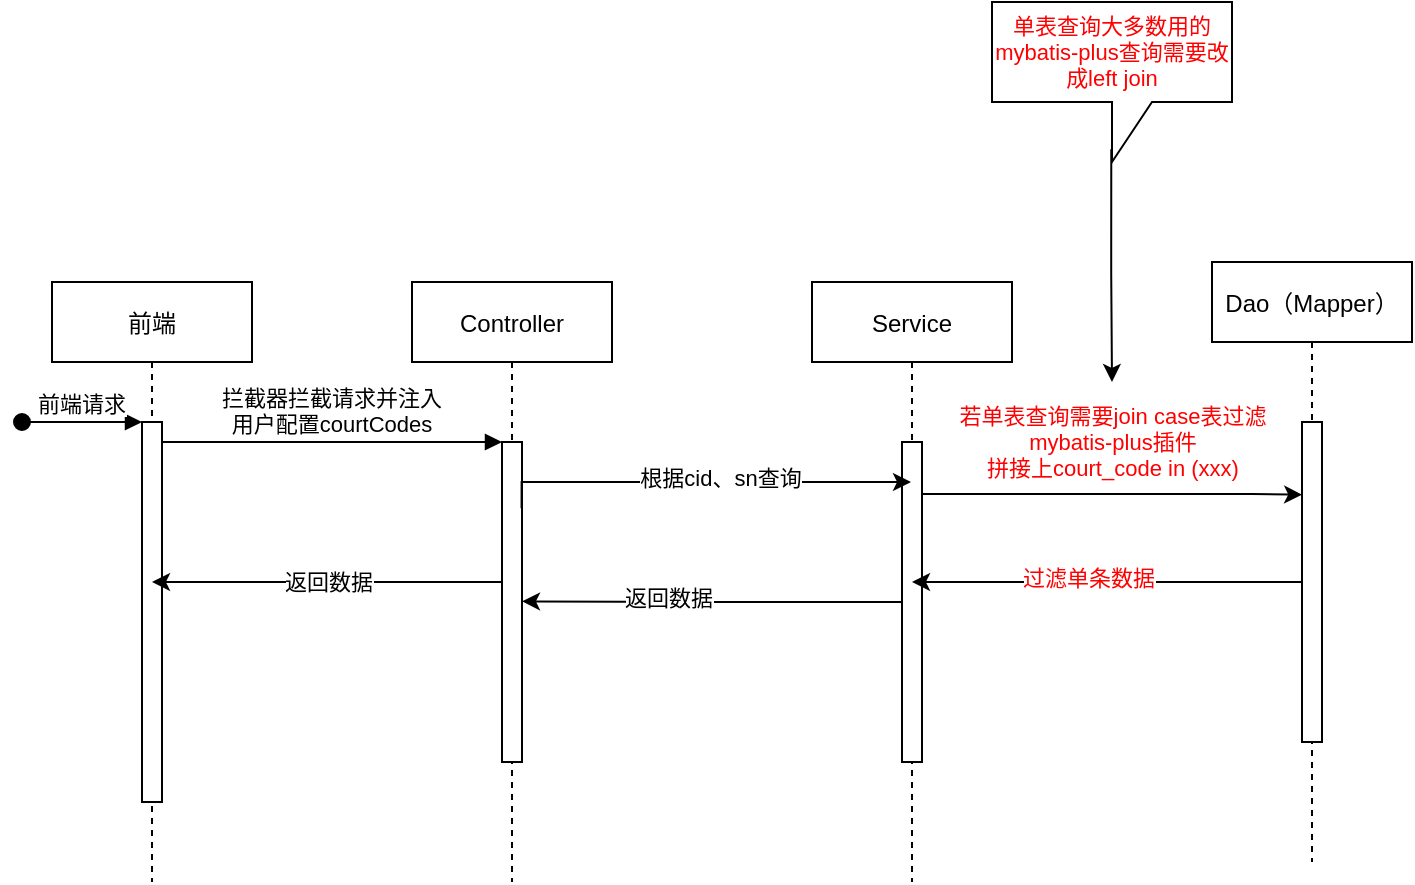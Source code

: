 <mxfile version="20.0.1" type="github" pages="3">
  <diagram id="kgpKYQtTHZ0yAKxKKP6v" name="单条记录">
    <mxGraphModel dx="951" dy="1555" grid="1" gridSize="10" guides="1" tooltips="1" connect="1" arrows="1" fold="1" page="1" pageScale="1" pageWidth="850" pageHeight="1100" math="0" shadow="0">
      <root>
        <mxCell id="0" />
        <mxCell id="1" parent="0" />
        <mxCell id="3nuBFxr9cyL0pnOWT2aG-1" value="前端" style="shape=umlLifeline;perimeter=lifelinePerimeter;container=1;collapsible=0;recursiveResize=0;rounded=0;shadow=0;strokeWidth=1;" parent="1" vertex="1">
          <mxGeometry x="120" y="80" width="100" height="300" as="geometry" />
        </mxCell>
        <mxCell id="3nuBFxr9cyL0pnOWT2aG-2" value="" style="points=[];perimeter=orthogonalPerimeter;rounded=0;shadow=0;strokeWidth=1;" parent="3nuBFxr9cyL0pnOWT2aG-1" vertex="1">
          <mxGeometry x="45" y="70" width="10" height="190" as="geometry" />
        </mxCell>
        <mxCell id="3nuBFxr9cyL0pnOWT2aG-3" value="前端请求" style="verticalAlign=bottom;startArrow=oval;endArrow=block;startSize=8;shadow=0;strokeWidth=1;" parent="3nuBFxr9cyL0pnOWT2aG-1" target="3nuBFxr9cyL0pnOWT2aG-2" edge="1">
          <mxGeometry relative="1" as="geometry">
            <mxPoint x="-15" y="70" as="sourcePoint" />
          </mxGeometry>
        </mxCell>
        <mxCell id="3nuBFxr9cyL0pnOWT2aG-5" value="Controller" style="shape=umlLifeline;perimeter=lifelinePerimeter;container=1;collapsible=0;recursiveResize=0;rounded=0;shadow=0;strokeWidth=1;" parent="1" vertex="1">
          <mxGeometry x="300" y="80" width="100" height="300" as="geometry" />
        </mxCell>
        <mxCell id="3nuBFxr9cyL0pnOWT2aG-6" value="" style="points=[];perimeter=orthogonalPerimeter;rounded=0;shadow=0;strokeWidth=1;" parent="3nuBFxr9cyL0pnOWT2aG-5" vertex="1">
          <mxGeometry x="45" y="80" width="10" height="160" as="geometry" />
        </mxCell>
        <mxCell id="3nuBFxr9cyL0pnOWT2aG-8" value="拦截器拦截请求并注入&#xa;用户配置courtCodes" style="verticalAlign=bottom;endArrow=block;entryX=0;entryY=0;shadow=0;strokeWidth=1;fontSize=11;" parent="1" source="3nuBFxr9cyL0pnOWT2aG-2" target="3nuBFxr9cyL0pnOWT2aG-6" edge="1">
          <mxGeometry relative="1" as="geometry">
            <mxPoint x="275" y="160" as="sourcePoint" />
          </mxGeometry>
        </mxCell>
        <mxCell id="SE7JAbUPpJ-5eUO7LKqL-11" value="Service" style="shape=umlLifeline;perimeter=lifelinePerimeter;container=1;collapsible=0;recursiveResize=0;rounded=0;shadow=0;strokeWidth=1;" parent="1" vertex="1">
          <mxGeometry x="500" y="80" width="100" height="300" as="geometry" />
        </mxCell>
        <mxCell id="SE7JAbUPpJ-5eUO7LKqL-12" value="" style="points=[];perimeter=orthogonalPerimeter;rounded=0;shadow=0;strokeWidth=1;" parent="SE7JAbUPpJ-5eUO7LKqL-11" vertex="1">
          <mxGeometry x="45" y="80" width="10" height="160" as="geometry" />
        </mxCell>
        <mxCell id="SE7JAbUPpJ-5eUO7LKqL-13" value="Dao（Mapper）" style="shape=umlLifeline;perimeter=lifelinePerimeter;container=1;collapsible=0;recursiveResize=0;rounded=0;shadow=0;strokeWidth=1;" parent="1" vertex="1">
          <mxGeometry x="700" y="70" width="100" height="300" as="geometry" />
        </mxCell>
        <mxCell id="SE7JAbUPpJ-5eUO7LKqL-14" value="" style="points=[];perimeter=orthogonalPerimeter;rounded=0;shadow=0;strokeWidth=1;" parent="SE7JAbUPpJ-5eUO7LKqL-13" vertex="1">
          <mxGeometry x="45" y="80" width="10" height="160" as="geometry" />
        </mxCell>
        <mxCell id="SE7JAbUPpJ-5eUO7LKqL-18" style="edgeStyle=orthogonalEdgeStyle;rounded=0;orthogonalLoop=1;jettySize=auto;html=1;fontSize=11;exitX=0.978;exitY=0.207;exitDx=0;exitDy=0;exitPerimeter=0;" parent="1" source="3nuBFxr9cyL0pnOWT2aG-6" target="SE7JAbUPpJ-5eUO7LKqL-11" edge="1">
          <mxGeometry relative="1" as="geometry">
            <mxPoint x="430" y="240" as="targetPoint" />
            <Array as="points">
              <mxPoint x="355" y="180" />
            </Array>
          </mxGeometry>
        </mxCell>
        <mxCell id="8l81Vc26us2J2Qerfzua-2" value="根据cid、sn查询" style="edgeLabel;html=1;align=center;verticalAlign=middle;resizable=0;points=[];fontSize=11;" vertex="1" connectable="0" parent="SE7JAbUPpJ-5eUO7LKqL-18">
          <mxGeometry x="0.083" y="2" relative="1" as="geometry">
            <mxPoint as="offset" />
          </mxGeometry>
        </mxCell>
        <mxCell id="8l81Vc26us2J2Qerfzua-1" style="edgeStyle=orthogonalEdgeStyle;rounded=0;orthogonalLoop=1;jettySize=auto;html=1;entryX=0.009;entryY=0.227;entryDx=0;entryDy=0;entryPerimeter=0;fontSize=11;" edge="1" parent="1" source="SE7JAbUPpJ-5eUO7LKqL-12" target="SE7JAbUPpJ-5eUO7LKqL-14">
          <mxGeometry relative="1" as="geometry">
            <Array as="points">
              <mxPoint x="720" y="186" />
              <mxPoint x="720" y="186" />
            </Array>
          </mxGeometry>
        </mxCell>
        <mxCell id="8l81Vc26us2J2Qerfzua-6" value="&lt;font color=&quot;#ff0000&quot;&gt;若单表查询需要join case表过滤&lt;br&gt;mybatis-plus插件&lt;br&gt;拼接上court_code in (xxx)&lt;br&gt;&lt;/font&gt;" style="edgeLabel;html=1;align=center;verticalAlign=middle;resizable=0;points=[];fontSize=11;" vertex="1" connectable="0" parent="8l81Vc26us2J2Qerfzua-1">
          <mxGeometry x="-0.348" y="-2" relative="1" as="geometry">
            <mxPoint x="33" y="-28" as="offset" />
          </mxGeometry>
        </mxCell>
        <mxCell id="8l81Vc26us2J2Qerfzua-8" style="edgeStyle=orthogonalEdgeStyle;rounded=0;orthogonalLoop=1;jettySize=auto;html=1;fontSize=11;fontColor=#FF0000;exitX=0.497;exitY=0.921;exitDx=0;exitDy=0;exitPerimeter=0;" edge="1" parent="1" source="8l81Vc26us2J2Qerfzua-9">
          <mxGeometry relative="1" as="geometry">
            <mxPoint x="650" y="130" as="targetPoint" />
            <mxPoint x="650" y="20" as="sourcePoint" />
          </mxGeometry>
        </mxCell>
        <mxCell id="8l81Vc26us2J2Qerfzua-9" value="单表查询大多数用的mybatis-plus查询需要改成left join" style="shape=callout;whiteSpace=wrap;html=1;perimeter=calloutPerimeter;fontSize=11;fontColor=#FF0000;" vertex="1" parent="1">
          <mxGeometry x="590" y="-60" width="120" height="80" as="geometry" />
        </mxCell>
        <mxCell id="8l81Vc26us2J2Qerfzua-10" style="edgeStyle=orthogonalEdgeStyle;rounded=0;orthogonalLoop=1;jettySize=auto;html=1;fontSize=11;fontColor=#FF0000;" edge="1" parent="1" source="SE7JAbUPpJ-5eUO7LKqL-14" target="SE7JAbUPpJ-5eUO7LKqL-11">
          <mxGeometry relative="1" as="geometry" />
        </mxCell>
        <mxCell id="8l81Vc26us2J2Qerfzua-12" value="过滤单条数据" style="edgeLabel;html=1;align=center;verticalAlign=middle;resizable=0;points=[];fontSize=11;fontColor=#FF0000;" vertex="1" connectable="0" parent="8l81Vc26us2J2Qerfzua-10">
          <mxGeometry x="0.1" y="-2" relative="1" as="geometry">
            <mxPoint as="offset" />
          </mxGeometry>
        </mxCell>
        <mxCell id="8l81Vc26us2J2Qerfzua-15" style="edgeStyle=orthogonalEdgeStyle;rounded=0;orthogonalLoop=1;jettySize=auto;html=1;entryX=1;entryY=0.498;entryDx=0;entryDy=0;entryPerimeter=0;fontSize=11;fontColor=#FF0000;" edge="1" parent="1" source="SE7JAbUPpJ-5eUO7LKqL-12" target="3nuBFxr9cyL0pnOWT2aG-6">
          <mxGeometry relative="1" as="geometry" />
        </mxCell>
        <mxCell id="8l81Vc26us2J2Qerfzua-18" value="返回数据" style="edgeLabel;html=1;align=center;verticalAlign=middle;resizable=0;points=[];fontSize=11;fontColor=#000000;" vertex="1" connectable="0" parent="8l81Vc26us2J2Qerfzua-15">
          <mxGeometry x="0.236" y="-2" relative="1" as="geometry">
            <mxPoint as="offset" />
          </mxGeometry>
        </mxCell>
        <mxCell id="8l81Vc26us2J2Qerfzua-16" value="&lt;font color=&quot;#000000&quot;&gt;返回数据&lt;/font&gt;" style="edgeStyle=orthogonalEdgeStyle;rounded=0;orthogonalLoop=1;jettySize=auto;html=1;fontSize=11;fontColor=#FF0000;" edge="1" parent="1" source="3nuBFxr9cyL0pnOWT2aG-6" target="3nuBFxr9cyL0pnOWT2aG-1">
          <mxGeometry relative="1" as="geometry">
            <Array as="points">
              <mxPoint x="300" y="230" />
              <mxPoint x="300" y="230" />
            </Array>
          </mxGeometry>
        </mxCell>
      </root>
    </mxGraphModel>
  </diagram>
  <diagram id="lqFhKrCSAi3UoFyXcT7N" name="列表查询">
    <mxGraphModel dx="1426" dy="1851" grid="1" gridSize="10" guides="1" tooltips="1" connect="1" arrows="1" fold="1" page="1" pageScale="1" pageWidth="827" pageHeight="1169" math="0" shadow="0">
      <root>
        <mxCell id="0" />
        <mxCell id="1" parent="0" />
        <mxCell id="pGW9Ufu_6rYB34V19ef3-1" value="前端" style="shape=umlLifeline;perimeter=lifelinePerimeter;container=1;collapsible=0;recursiveResize=0;rounded=0;shadow=0;strokeWidth=1;" vertex="1" parent="1">
          <mxGeometry x="120" y="80" width="100" height="300" as="geometry" />
        </mxCell>
        <mxCell id="pGW9Ufu_6rYB34V19ef3-2" value="" style="points=[];perimeter=orthogonalPerimeter;rounded=0;shadow=0;strokeWidth=1;" vertex="1" parent="pGW9Ufu_6rYB34V19ef3-1">
          <mxGeometry x="45" y="70" width="10" height="190" as="geometry" />
        </mxCell>
        <mxCell id="pGW9Ufu_6rYB34V19ef3-3" value="前端请求" style="verticalAlign=bottom;startArrow=oval;endArrow=block;startSize=8;shadow=0;strokeWidth=1;" edge="1" parent="pGW9Ufu_6rYB34V19ef3-1" target="pGW9Ufu_6rYB34V19ef3-2">
          <mxGeometry relative="1" as="geometry">
            <mxPoint x="-15" y="70" as="sourcePoint" />
          </mxGeometry>
        </mxCell>
        <mxCell id="pGW9Ufu_6rYB34V19ef3-4" value="Controller" style="shape=umlLifeline;perimeter=lifelinePerimeter;container=1;collapsible=0;recursiveResize=0;rounded=0;shadow=0;strokeWidth=1;" vertex="1" parent="1">
          <mxGeometry x="300" y="80" width="100" height="300" as="geometry" />
        </mxCell>
        <mxCell id="pGW9Ufu_6rYB34V19ef3-5" value="" style="points=[];perimeter=orthogonalPerimeter;rounded=0;shadow=0;strokeWidth=1;" vertex="1" parent="pGW9Ufu_6rYB34V19ef3-4">
          <mxGeometry x="45" y="80" width="10" height="160" as="geometry" />
        </mxCell>
        <mxCell id="pGW9Ufu_6rYB34V19ef3-6" value="拦截器拦截请求并注入&#xa;用户配置courtCodes" style="verticalAlign=bottom;endArrow=block;entryX=0;entryY=0;shadow=0;strokeWidth=1;fontSize=11;" edge="1" parent="1" source="pGW9Ufu_6rYB34V19ef3-2" target="pGW9Ufu_6rYB34V19ef3-5">
          <mxGeometry relative="1" as="geometry">
            <mxPoint x="275" y="160" as="sourcePoint" />
          </mxGeometry>
        </mxCell>
        <mxCell id="pGW9Ufu_6rYB34V19ef3-7" value="Service" style="shape=umlLifeline;perimeter=lifelinePerimeter;container=1;collapsible=0;recursiveResize=0;rounded=0;shadow=0;strokeWidth=1;" vertex="1" parent="1">
          <mxGeometry x="500" y="80" width="100" height="300" as="geometry" />
        </mxCell>
        <mxCell id="pGW9Ufu_6rYB34V19ef3-8" value="" style="points=[];perimeter=orthogonalPerimeter;rounded=0;shadow=0;strokeWidth=1;" vertex="1" parent="pGW9Ufu_6rYB34V19ef3-7">
          <mxGeometry x="45" y="80" width="10" height="160" as="geometry" />
        </mxCell>
        <mxCell id="pGW9Ufu_6rYB34V19ef3-9" value="Dao（Mapper）" style="shape=umlLifeline;perimeter=lifelinePerimeter;container=1;collapsible=0;recursiveResize=0;rounded=0;shadow=0;strokeWidth=1;" vertex="1" parent="1">
          <mxGeometry x="700" y="70" width="100" height="300" as="geometry" />
        </mxCell>
        <mxCell id="pGW9Ufu_6rYB34V19ef3-10" value="" style="points=[];perimeter=orthogonalPerimeter;rounded=0;shadow=0;strokeWidth=1;" vertex="1" parent="pGW9Ufu_6rYB34V19ef3-9">
          <mxGeometry x="45" y="80" width="10" height="160" as="geometry" />
        </mxCell>
        <mxCell id="pGW9Ufu_6rYB34V19ef3-11" style="edgeStyle=orthogonalEdgeStyle;rounded=0;orthogonalLoop=1;jettySize=auto;html=1;fontSize=11;exitX=0.978;exitY=0.207;exitDx=0;exitDy=0;exitPerimeter=0;" edge="1" parent="1" source="pGW9Ufu_6rYB34V19ef3-5" target="pGW9Ufu_6rYB34V19ef3-7">
          <mxGeometry relative="1" as="geometry">
            <mxPoint x="430" y="240" as="targetPoint" />
            <Array as="points">
              <mxPoint x="355" y="180" />
            </Array>
          </mxGeometry>
        </mxCell>
        <mxCell id="pGW9Ufu_6rYB34V19ef3-12" value="根据查询条件查询" style="edgeLabel;html=1;align=center;verticalAlign=middle;resizable=0;points=[];fontSize=11;" vertex="1" connectable="0" parent="pGW9Ufu_6rYB34V19ef3-11">
          <mxGeometry x="0.083" y="2" relative="1" as="geometry">
            <mxPoint as="offset" />
          </mxGeometry>
        </mxCell>
        <mxCell id="pGW9Ufu_6rYB34V19ef3-13" style="edgeStyle=orthogonalEdgeStyle;rounded=0;orthogonalLoop=1;jettySize=auto;html=1;entryX=0.009;entryY=0.227;entryDx=0;entryDy=0;entryPerimeter=0;fontSize=11;" edge="1" parent="1" source="pGW9Ufu_6rYB34V19ef3-8" target="pGW9Ufu_6rYB34V19ef3-10">
          <mxGeometry relative="1" as="geometry">
            <Array as="points">
              <mxPoint x="720" y="186" />
              <mxPoint x="720" y="186" />
            </Array>
          </mxGeometry>
        </mxCell>
        <mxCell id="pGW9Ufu_6rYB34V19ef3-14" value="&lt;font color=&quot;#ff0000&quot;&gt;&lt;br&gt;利用mybatis-plus插件&lt;br&gt;拼接上court_code in (xxx)&lt;br&gt;&lt;/font&gt;" style="edgeLabel;html=1;align=center;verticalAlign=middle;resizable=0;points=[];fontSize=11;" vertex="1" connectable="0" parent="pGW9Ufu_6rYB34V19ef3-13">
          <mxGeometry x="-0.348" y="-2" relative="1" as="geometry">
            <mxPoint x="33" y="-28" as="offset" />
          </mxGeometry>
        </mxCell>
        <mxCell id="pGW9Ufu_6rYB34V19ef3-17" style="edgeStyle=orthogonalEdgeStyle;rounded=0;orthogonalLoop=1;jettySize=auto;html=1;fontSize=11;fontColor=#FF0000;" edge="1" parent="1" source="pGW9Ufu_6rYB34V19ef3-10" target="pGW9Ufu_6rYB34V19ef3-7">
          <mxGeometry relative="1" as="geometry" />
        </mxCell>
        <mxCell id="pGW9Ufu_6rYB34V19ef3-18" value="数据权限控制" style="edgeLabel;html=1;align=center;verticalAlign=middle;resizable=0;points=[];fontSize=11;fontColor=#FF0000;" vertex="1" connectable="0" parent="pGW9Ufu_6rYB34V19ef3-17">
          <mxGeometry x="0.1" y="-2" relative="1" as="geometry">
            <mxPoint as="offset" />
          </mxGeometry>
        </mxCell>
        <mxCell id="pGW9Ufu_6rYB34V19ef3-19" style="edgeStyle=orthogonalEdgeStyle;rounded=0;orthogonalLoop=1;jettySize=auto;html=1;entryX=1;entryY=0.498;entryDx=0;entryDy=0;entryPerimeter=0;fontSize=11;fontColor=#FF0000;" edge="1" parent="1" source="pGW9Ufu_6rYB34V19ef3-8" target="pGW9Ufu_6rYB34V19ef3-5">
          <mxGeometry relative="1" as="geometry" />
        </mxCell>
        <mxCell id="pGW9Ufu_6rYB34V19ef3-20" value="返回数据" style="edgeLabel;html=1;align=center;verticalAlign=middle;resizable=0;points=[];fontSize=11;fontColor=#000000;" vertex="1" connectable="0" parent="pGW9Ufu_6rYB34V19ef3-19">
          <mxGeometry x="0.236" y="-2" relative="1" as="geometry">
            <mxPoint as="offset" />
          </mxGeometry>
        </mxCell>
        <mxCell id="pGW9Ufu_6rYB34V19ef3-21" value="&lt;font color=&quot;#000000&quot;&gt;返回数据&lt;/font&gt;" style="edgeStyle=orthogonalEdgeStyle;rounded=0;orthogonalLoop=1;jettySize=auto;html=1;fontSize=11;fontColor=#FF0000;" edge="1" parent="1" source="pGW9Ufu_6rYB34V19ef3-5" target="pGW9Ufu_6rYB34V19ef3-1">
          <mxGeometry relative="1" as="geometry">
            <Array as="points">
              <mxPoint x="300" y="230" />
              <mxPoint x="300" y="230" />
            </Array>
          </mxGeometry>
        </mxCell>
        <mxCell id="0x1Edo98HbkPm0VQyTSj-1" value="单条操作是在页面上进行的，后端理论上不会触发" style="shape=callout;whiteSpace=wrap;html=1;perimeter=calloutPerimeter;fontSize=11;fontColor=#000000;" vertex="1" parent="1">
          <mxGeometry x="400" y="-70" width="120" height="80" as="geometry" />
        </mxCell>
      </root>
    </mxGraphModel>
  </diagram>
  <diagram id="o_dDMDS5-6yDOPdR2BQt" name="批量操作">
    <mxGraphModel dx="1426" dy="682" grid="1" gridSize="10" guides="1" tooltips="1" connect="1" arrows="1" fold="1" page="1" pageScale="1" pageWidth="827" pageHeight="1169" math="0" shadow="0">
      <root>
        <mxCell id="0" />
        <mxCell id="1" parent="0" />
        <mxCell id="OZaMGHCpha3dbO1mzQ3Z-1" value="前端" style="shape=umlLifeline;perimeter=lifelinePerimeter;container=1;collapsible=0;recursiveResize=0;rounded=0;shadow=0;strokeWidth=1;" vertex="1" parent="1">
          <mxGeometry x="120" y="80" width="100" height="300" as="geometry" />
        </mxCell>
        <mxCell id="OZaMGHCpha3dbO1mzQ3Z-2" value="" style="points=[];perimeter=orthogonalPerimeter;rounded=0;shadow=0;strokeWidth=1;" vertex="1" parent="OZaMGHCpha3dbO1mzQ3Z-1">
          <mxGeometry x="45" y="70" width="10" height="190" as="geometry" />
        </mxCell>
        <mxCell id="OZaMGHCpha3dbO1mzQ3Z-3" value="前端请求" style="verticalAlign=bottom;startArrow=oval;endArrow=block;startSize=8;shadow=0;strokeWidth=1;" edge="1" parent="OZaMGHCpha3dbO1mzQ3Z-1" target="OZaMGHCpha3dbO1mzQ3Z-2">
          <mxGeometry relative="1" as="geometry">
            <mxPoint x="-15" y="70" as="sourcePoint" />
          </mxGeometry>
        </mxCell>
        <mxCell id="OZaMGHCpha3dbO1mzQ3Z-4" value="Controller" style="shape=umlLifeline;perimeter=lifelinePerimeter;container=1;collapsible=0;recursiveResize=0;rounded=0;shadow=0;strokeWidth=1;" vertex="1" parent="1">
          <mxGeometry x="300" y="80" width="100" height="300" as="geometry" />
        </mxCell>
        <mxCell id="OZaMGHCpha3dbO1mzQ3Z-5" value="" style="points=[];perimeter=orthogonalPerimeter;rounded=0;shadow=0;strokeWidth=1;" vertex="1" parent="OZaMGHCpha3dbO1mzQ3Z-4">
          <mxGeometry x="45" y="80" width="10" height="160" as="geometry" />
        </mxCell>
        <mxCell id="OZaMGHCpha3dbO1mzQ3Z-6" value="拦截器拦截请求并注入&#xa;用户配置courtCodes" style="verticalAlign=bottom;endArrow=block;entryX=0;entryY=0;shadow=0;strokeWidth=1;fontSize=11;" edge="1" parent="1" source="OZaMGHCpha3dbO1mzQ3Z-2" target="OZaMGHCpha3dbO1mzQ3Z-5">
          <mxGeometry relative="1" as="geometry">
            <mxPoint x="275" y="160" as="sourcePoint" />
          </mxGeometry>
        </mxCell>
        <mxCell id="OZaMGHCpha3dbO1mzQ3Z-7" value="Service" style="shape=umlLifeline;perimeter=lifelinePerimeter;container=1;collapsible=0;recursiveResize=0;rounded=0;shadow=0;strokeWidth=1;" vertex="1" parent="1">
          <mxGeometry x="500" y="80" width="100" height="300" as="geometry" />
        </mxCell>
        <mxCell id="OZaMGHCpha3dbO1mzQ3Z-8" value="" style="points=[];perimeter=orthogonalPerimeter;rounded=0;shadow=0;strokeWidth=1;" vertex="1" parent="OZaMGHCpha3dbO1mzQ3Z-7">
          <mxGeometry x="45" y="80" width="10" height="160" as="geometry" />
        </mxCell>
        <mxCell id="OZaMGHCpha3dbO1mzQ3Z-9" value="Dao（Mapper）" style="shape=umlLifeline;perimeter=lifelinePerimeter;container=1;collapsible=0;recursiveResize=0;rounded=0;shadow=0;strokeWidth=1;" vertex="1" parent="1">
          <mxGeometry x="700" y="70" width="100" height="300" as="geometry" />
        </mxCell>
        <mxCell id="OZaMGHCpha3dbO1mzQ3Z-10" value="" style="points=[];perimeter=orthogonalPerimeter;rounded=0;shadow=0;strokeWidth=1;" vertex="1" parent="OZaMGHCpha3dbO1mzQ3Z-9">
          <mxGeometry x="45" y="80" width="10" height="160" as="geometry" />
        </mxCell>
        <mxCell id="OZaMGHCpha3dbO1mzQ3Z-11" style="edgeStyle=orthogonalEdgeStyle;rounded=0;orthogonalLoop=1;jettySize=auto;html=1;fontSize=11;exitX=0.978;exitY=0.207;exitDx=0;exitDy=0;exitPerimeter=0;" edge="1" parent="1" source="OZaMGHCpha3dbO1mzQ3Z-5" target="OZaMGHCpha3dbO1mzQ3Z-7">
          <mxGeometry relative="1" as="geometry">
            <mxPoint x="430" y="240" as="targetPoint" />
            <Array as="points">
              <mxPoint x="355" y="180" />
            </Array>
          </mxGeometry>
        </mxCell>
        <mxCell id="OZaMGHCpha3dbO1mzQ3Z-12" value="根据cid、sn查询" style="edgeLabel;html=1;align=center;verticalAlign=middle;resizable=0;points=[];fontSize=11;" vertex="1" connectable="0" parent="OZaMGHCpha3dbO1mzQ3Z-11">
          <mxGeometry x="0.083" y="2" relative="1" as="geometry">
            <mxPoint as="offset" />
          </mxGeometry>
        </mxCell>
        <mxCell id="OZaMGHCpha3dbO1mzQ3Z-13" style="edgeStyle=orthogonalEdgeStyle;rounded=0;orthogonalLoop=1;jettySize=auto;html=1;entryX=0.009;entryY=0.227;entryDx=0;entryDy=0;entryPerimeter=0;fontSize=11;" edge="1" parent="1" source="OZaMGHCpha3dbO1mzQ3Z-8" target="OZaMGHCpha3dbO1mzQ3Z-10">
          <mxGeometry relative="1" as="geometry">
            <Array as="points">
              <mxPoint x="720" y="186" />
              <mxPoint x="720" y="186" />
            </Array>
          </mxGeometry>
        </mxCell>
        <mxCell id="OZaMGHCpha3dbO1mzQ3Z-14" value="&lt;font color=&quot;#ff0000&quot;&gt;&lt;br&gt;利用mybatis-plus插件&lt;br&gt;拼接上court_code in (xxx)&lt;br&gt;&lt;/font&gt;" style="edgeLabel;html=1;align=center;verticalAlign=middle;resizable=0;points=[];fontSize=11;" vertex="1" connectable="0" parent="OZaMGHCpha3dbO1mzQ3Z-13">
          <mxGeometry x="-0.348" y="-2" relative="1" as="geometry">
            <mxPoint x="33" y="-28" as="offset" />
          </mxGeometry>
        </mxCell>
        <mxCell id="OZaMGHCpha3dbO1mzQ3Z-15" style="edgeStyle=orthogonalEdgeStyle;rounded=0;orthogonalLoop=1;jettySize=auto;html=1;fontSize=11;fontColor=#FF0000;" edge="1" parent="1" source="OZaMGHCpha3dbO1mzQ3Z-10" target="OZaMGHCpha3dbO1mzQ3Z-7">
          <mxGeometry relative="1" as="geometry" />
        </mxCell>
        <mxCell id="OZaMGHCpha3dbO1mzQ3Z-16" value="数据权限控制" style="edgeLabel;html=1;align=center;verticalAlign=middle;resizable=0;points=[];fontSize=11;fontColor=#FF0000;" vertex="1" connectable="0" parent="OZaMGHCpha3dbO1mzQ3Z-15">
          <mxGeometry x="0.1" y="-2" relative="1" as="geometry">
            <mxPoint as="offset" />
          </mxGeometry>
        </mxCell>
        <mxCell id="OZaMGHCpha3dbO1mzQ3Z-17" style="edgeStyle=orthogonalEdgeStyle;rounded=0;orthogonalLoop=1;jettySize=auto;html=1;entryX=1;entryY=0.498;entryDx=0;entryDy=0;entryPerimeter=0;fontSize=11;fontColor=#FF0000;" edge="1" parent="1" source="OZaMGHCpha3dbO1mzQ3Z-8" target="OZaMGHCpha3dbO1mzQ3Z-5">
          <mxGeometry relative="1" as="geometry" />
        </mxCell>
        <mxCell id="OZaMGHCpha3dbO1mzQ3Z-18" value="返回数据" style="edgeLabel;html=1;align=center;verticalAlign=middle;resizable=0;points=[];fontSize=11;fontColor=#000000;" vertex="1" connectable="0" parent="OZaMGHCpha3dbO1mzQ3Z-17">
          <mxGeometry x="0.236" y="-2" relative="1" as="geometry">
            <mxPoint as="offset" />
          </mxGeometry>
        </mxCell>
        <mxCell id="OZaMGHCpha3dbO1mzQ3Z-19" value="&lt;font color=&quot;#000000&quot;&gt;返回数据&lt;/font&gt;" style="edgeStyle=orthogonalEdgeStyle;rounded=0;orthogonalLoop=1;jettySize=auto;html=1;fontSize=11;fontColor=#FF0000;" edge="1" parent="1" source="OZaMGHCpha3dbO1mzQ3Z-5" target="OZaMGHCpha3dbO1mzQ3Z-1">
          <mxGeometry relative="1" as="geometry">
            <Array as="points">
              <mxPoint x="300" y="230" />
              <mxPoint x="300" y="230" />
            </Array>
          </mxGeometry>
        </mxCell>
      </root>
    </mxGraphModel>
  </diagram>
</mxfile>
